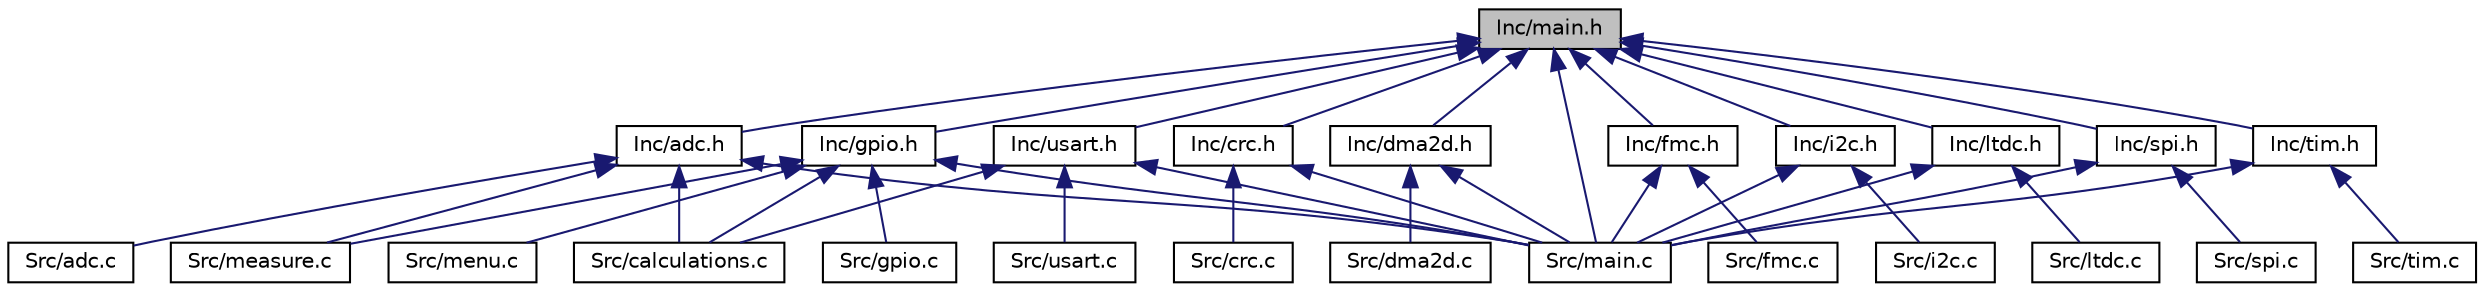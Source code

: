 digraph "Inc/main.h"
{
 // LATEX_PDF_SIZE
  edge [fontname="Helvetica",fontsize="10",labelfontname="Helvetica",labelfontsize="10"];
  node [fontname="Helvetica",fontsize="10",shape=record];
  Node1 [label="Inc/main.h",height=0.2,width=0.4,color="black", fillcolor="grey75", style="filled", fontcolor="black",tooltip=": Header for main.c file. This file contains the common defines of the application."];
  Node1 -> Node2 [dir="back",color="midnightblue",fontsize="10",style="solid",fontname="Helvetica"];
  Node2 [label="Inc/adc.h",height=0.2,width=0.4,color="black", fillcolor="white", style="filled",URL="$adc_8h.html",tooltip=" "];
  Node2 -> Node3 [dir="back",color="midnightblue",fontsize="10",style="solid",fontname="Helvetica"];
  Node3 [label="Src/adc.c",height=0.2,width=0.4,color="black", fillcolor="white", style="filled",URL="$adc_8c.html",tooltip=" "];
  Node2 -> Node4 [dir="back",color="midnightblue",fontsize="10",style="solid",fontname="Helvetica"];
  Node4 [label="Src/calculations.c",height=0.2,width=0.4,color="black", fillcolor="white", style="filled",URL="$calculations_8c.html",tooltip="Calculations for the cable monitor."];
  Node2 -> Node5 [dir="back",color="midnightblue",fontsize="10",style="solid",fontname="Helvetica"];
  Node5 [label="Src/main.c",height=0.2,width=0.4,color="black", fillcolor="white", style="filled",URL="$main_8c.html",tooltip=": Main program body"];
  Node2 -> Node6 [dir="back",color="midnightblue",fontsize="10",style="solid",fontname="Helvetica"];
  Node6 [label="Src/measure.c",height=0.2,width=0.4,color="black", fillcolor="white", style="filled",URL="$measure_8c.html",tooltip="Measurements from the ADC."];
  Node1 -> Node7 [dir="back",color="midnightblue",fontsize="10",style="solid",fontname="Helvetica"];
  Node7 [label="Inc/crc.h",height=0.2,width=0.4,color="black", fillcolor="white", style="filled",URL="$crc_8h.html",tooltip=" "];
  Node7 -> Node8 [dir="back",color="midnightblue",fontsize="10",style="solid",fontname="Helvetica"];
  Node8 [label="Src/crc.c",height=0.2,width=0.4,color="black", fillcolor="white", style="filled",URL="$crc_8c.html",tooltip=" "];
  Node7 -> Node5 [dir="back",color="midnightblue",fontsize="10",style="solid",fontname="Helvetica"];
  Node1 -> Node9 [dir="back",color="midnightblue",fontsize="10",style="solid",fontname="Helvetica"];
  Node9 [label="Inc/dma2d.h",height=0.2,width=0.4,color="black", fillcolor="white", style="filled",URL="$dma2d_8h.html",tooltip=" "];
  Node9 -> Node10 [dir="back",color="midnightblue",fontsize="10",style="solid",fontname="Helvetica"];
  Node10 [label="Src/dma2d.c",height=0.2,width=0.4,color="black", fillcolor="white", style="filled",URL="$dma2d_8c.html",tooltip=" "];
  Node9 -> Node5 [dir="back",color="midnightblue",fontsize="10",style="solid",fontname="Helvetica"];
  Node1 -> Node11 [dir="back",color="midnightblue",fontsize="10",style="solid",fontname="Helvetica"];
  Node11 [label="Inc/fmc.h",height=0.2,width=0.4,color="black", fillcolor="white", style="filled",URL="$fmc_8h.html",tooltip=" "];
  Node11 -> Node12 [dir="back",color="midnightblue",fontsize="10",style="solid",fontname="Helvetica"];
  Node12 [label="Src/fmc.c",height=0.2,width=0.4,color="black", fillcolor="white", style="filled",URL="$fmc_8c.html",tooltip=" "];
  Node11 -> Node5 [dir="back",color="midnightblue",fontsize="10",style="solid",fontname="Helvetica"];
  Node1 -> Node13 [dir="back",color="midnightblue",fontsize="10",style="solid",fontname="Helvetica"];
  Node13 [label="Inc/gpio.h",height=0.2,width=0.4,color="black", fillcolor="white", style="filled",URL="$gpio_8h.html",tooltip=" "];
  Node13 -> Node4 [dir="back",color="midnightblue",fontsize="10",style="solid",fontname="Helvetica"];
  Node13 -> Node14 [dir="back",color="midnightblue",fontsize="10",style="solid",fontname="Helvetica"];
  Node14 [label="Src/gpio.c",height=0.2,width=0.4,color="black", fillcolor="white", style="filled",URL="$gpio_8c.html",tooltip=" "];
  Node13 -> Node5 [dir="back",color="midnightblue",fontsize="10",style="solid",fontname="Helvetica"];
  Node13 -> Node6 [dir="back",color="midnightblue",fontsize="10",style="solid",fontname="Helvetica"];
  Node13 -> Node15 [dir="back",color="midnightblue",fontsize="10",style="solid",fontname="Helvetica"];
  Node15 [label="Src/menu.c",height=0.2,width=0.4,color="black", fillcolor="white", style="filled",URL="$menu_8c.html",tooltip="The menu."];
  Node1 -> Node16 [dir="back",color="midnightblue",fontsize="10",style="solid",fontname="Helvetica"];
  Node16 [label="Inc/i2c.h",height=0.2,width=0.4,color="black", fillcolor="white", style="filled",URL="$i2c_8h.html",tooltip=" "];
  Node16 -> Node17 [dir="back",color="midnightblue",fontsize="10",style="solid",fontname="Helvetica"];
  Node17 [label="Src/i2c.c",height=0.2,width=0.4,color="black", fillcolor="white", style="filled",URL="$i2c_8c.html",tooltip=" "];
  Node16 -> Node5 [dir="back",color="midnightblue",fontsize="10",style="solid",fontname="Helvetica"];
  Node1 -> Node18 [dir="back",color="midnightblue",fontsize="10",style="solid",fontname="Helvetica"];
  Node18 [label="Inc/ltdc.h",height=0.2,width=0.4,color="black", fillcolor="white", style="filled",URL="$ltdc_8h.html",tooltip=" "];
  Node18 -> Node19 [dir="back",color="midnightblue",fontsize="10",style="solid",fontname="Helvetica"];
  Node19 [label="Src/ltdc.c",height=0.2,width=0.4,color="black", fillcolor="white", style="filled",URL="$ltdc_8c.html",tooltip=" "];
  Node18 -> Node5 [dir="back",color="midnightblue",fontsize="10",style="solid",fontname="Helvetica"];
  Node1 -> Node20 [dir="back",color="midnightblue",fontsize="10",style="solid",fontname="Helvetica"];
  Node20 [label="Inc/spi.h",height=0.2,width=0.4,color="black", fillcolor="white", style="filled",URL="$spi_8h.html",tooltip=" "];
  Node20 -> Node5 [dir="back",color="midnightblue",fontsize="10",style="solid",fontname="Helvetica"];
  Node20 -> Node21 [dir="back",color="midnightblue",fontsize="10",style="solid",fontname="Helvetica"];
  Node21 [label="Src/spi.c",height=0.2,width=0.4,color="black", fillcolor="white", style="filled",URL="$spi_8c.html",tooltip=" "];
  Node1 -> Node22 [dir="back",color="midnightblue",fontsize="10",style="solid",fontname="Helvetica"];
  Node22 [label="Inc/tim.h",height=0.2,width=0.4,color="black", fillcolor="white", style="filled",URL="$tim_8h.html",tooltip=" "];
  Node22 -> Node5 [dir="back",color="midnightblue",fontsize="10",style="solid",fontname="Helvetica"];
  Node22 -> Node23 [dir="back",color="midnightblue",fontsize="10",style="solid",fontname="Helvetica"];
  Node23 [label="Src/tim.c",height=0.2,width=0.4,color="black", fillcolor="white", style="filled",URL="$tim_8c.html",tooltip=" "];
  Node1 -> Node24 [dir="back",color="midnightblue",fontsize="10",style="solid",fontname="Helvetica"];
  Node24 [label="Inc/usart.h",height=0.2,width=0.4,color="black", fillcolor="white", style="filled",URL="$usart_8h.html",tooltip=" "];
  Node24 -> Node4 [dir="back",color="midnightblue",fontsize="10",style="solid",fontname="Helvetica"];
  Node24 -> Node5 [dir="back",color="midnightblue",fontsize="10",style="solid",fontname="Helvetica"];
  Node24 -> Node25 [dir="back",color="midnightblue",fontsize="10",style="solid",fontname="Helvetica"];
  Node25 [label="Src/usart.c",height=0.2,width=0.4,color="black", fillcolor="white", style="filled",URL="$usart_8c.html",tooltip=" "];
  Node1 -> Node5 [dir="back",color="midnightblue",fontsize="10",style="solid",fontname="Helvetica"];
}
